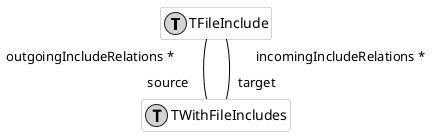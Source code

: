 @startumlhide empty membersskinparam class {  BackgroundColor white  ArrowColor black  BorderColor darkGray}class behavior1 as "TFileInclude" << (T,lightGrey) >> {}class behavior2 as "TWithFileIncludes" << (T,lightGrey) >> {}behavior1 "outgoingIncludeRelations * " -[#black]- "source  " behavior2behavior1 "incomingIncludeRelations * " -[#black]- "target  " behavior2@enduml